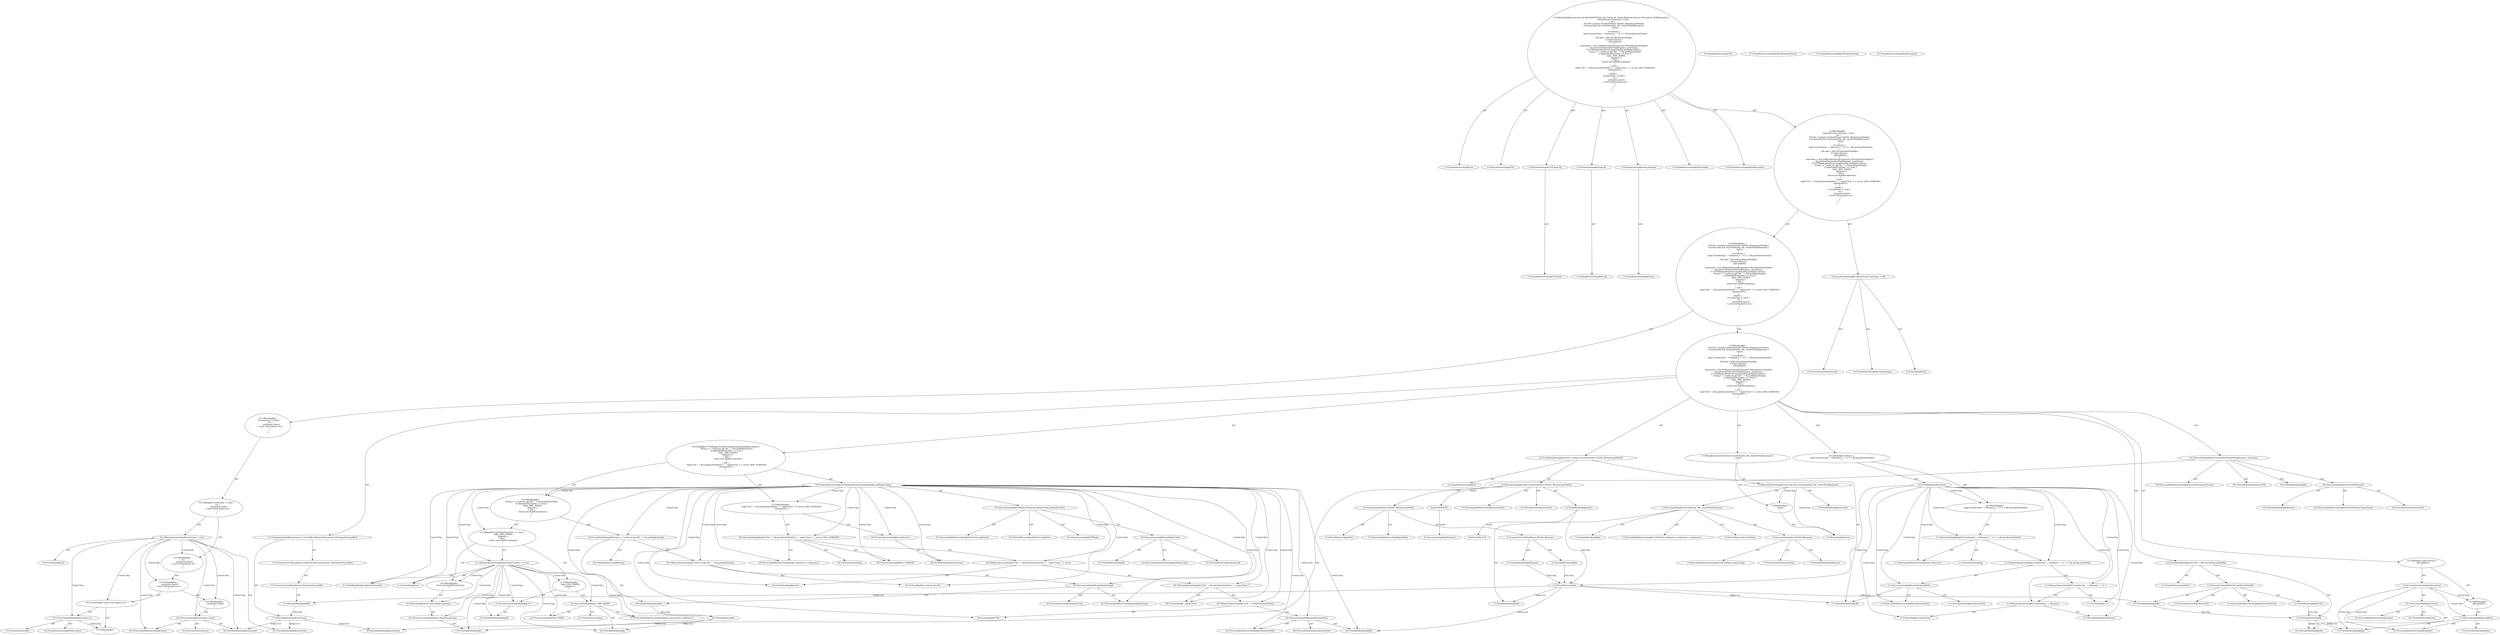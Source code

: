 digraph "getFile#?,FTPClient,String,String" {
0 [label="2:CtTypeReferenceImpl@void" shape=ellipse]
1 [label="2:CtVirtualElement@getFile" shape=ellipse]
2 [label="2:CtParameterImpl@FTPClient ftp" shape=ellipse]
3 [label="2:CtTypeReferenceImpl@FTPClient" shape=ellipse]
4 [label="2:CtParameterImpl@String dir" shape=ellipse]
5 [label="2:CtTypeReferenceImpl@String" shape=ellipse]
6 [label="2:CtParameterImpl@String filename" shape=ellipse]
7 [label="2:CtTypeReferenceImpl@String" shape=ellipse]
8 [label="3:CtTypeReferenceImpl@IOException" shape=ellipse]
9 [label="3:CtTypeReferenceImpl@BuildException" shape=ellipse]
10 [label="4:CtTypeReferenceImpl@OutputStream" shape=ellipse]
11 [label="4:CtLiteralImpl@null" shape=ellipse]
12 [label="4:CtVirtualElement@outstream" shape=ellipse]
13 [label="4:CtLocalVariableImpl@OutputStream outstream = null" shape=ellipse]
14 [label="6:CtTypeReferenceImpl@File" shape=ellipse]
15 [label="6:CtExecutableReferenceImpl@resolveFile()" shape=ellipse]
16 [label="6:CtVirtualElement@resolveFile" shape=ellipse]
17 [label="6:CtFieldReadImpl@project" shape=ellipse]
18 [label="6:CtExecutableReferenceImpl@getPath()" shape=ellipse]
19 [label="6:CtVirtualElement@getPath" shape=ellipse]
20 [label="6:CtTypeReferenceImpl@File" shape=ellipse]
21 [label="6:CtVariableReadImpl@dir" shape=ellipse]
22 [label="6:CtVariableReadImpl@filename" shape=ellipse]
23 [label="6:CtConstructorCallImpl@new File(dir, filename)" shape=ellipse]
24 [label="6:CtInvocationImpl@new File(dir, filename).getPath()" shape=ellipse]
25 [label="6:CtInvocationImpl@project.resolveFile(new File(dir, filename).getPath())" shape=ellipse]
26 [label="6:CtVirtualElement@file" shape=ellipse]
27 [label="6:CtLocalVariableImpl@File file = project.resolveFile(new File(dir, filename).getPath())" shape=ellipse]
28 [label="7:CtFieldReadImpl@newerOnly" shape=ellipse]
29 [label="7:CtExecutableReferenceImpl@isUpToDate(<unknown>,<unknown>,<unknown>)" shape=ellipse]
30 [label="7:CtVirtualElement@isUpToDate" shape=ellipse]
31 [label="7:CtVariableReadImpl@ftp" shape=ellipse]
32 [label="7:CtVariableReadImpl@file" shape=ellipse]
33 [label="7:CtExecutableReferenceImpl@resolveFile(java.lang.String)" shape=ellipse]
34 [label="7:CtVirtualElement@resolveFile" shape=ellipse]
35 [label="7:CtVariableReadImpl@filename" shape=ellipse]
36 [label="7:CtInvocationImpl@resolveFile(filename)" shape=ellipse]
37 [label="7:CtInvocationImpl@isUpToDate(ftp, file, resolveFile(filename))" shape=ellipse]
38 [label="7:CtBinaryOperatorImpl@newerOnly && isUpToDate(ftp, file, resolveFile(filename))" shape=ellipse]
39 [label="8:CtReturnImpl@return" shape=ellipse]
40 [label="7:CtBlockImpl@\{
    return;
\}" shape=ellipse]
41 [label="7:CtIfImpl@if (newerOnly && isUpToDate(ftp, file, resolveFile(filename))) \{
    return;
\}" shape=ellipse]
42 [label="10:CtFieldReadImpl@verbose" shape=ellipse]
43 [label="11:CtExecutableReferenceImpl@log(<unknown>)" shape=ellipse]
44 [label="11:CtVirtualElement@log" shape=ellipse]
45 [label="11:CtLiteralImpl@\"transferring \"" shape=ellipse]
46 [label="11:CtVariableReadImpl@filename" shape=ellipse]
47 [label="11:CtBinaryOperatorImpl@(\"transferring \" + filename)" shape=ellipse]
48 [label="11:CtLiteralImpl@\" to \"" shape=ellipse]
49 [label="11:CtBinaryOperatorImpl@((\"transferring \" + filename) + \" to \")" shape=ellipse]
50 [label="11:CtExecutableReferenceImpl@getAbsolutePath()" shape=ellipse]
51 [label="11:CtVirtualElement@getAbsolutePath" shape=ellipse]
52 [label="11:CtVariableReadImpl@file" shape=ellipse]
53 [label="11:CtInvocationImpl@file.getAbsolutePath()" shape=ellipse]
54 [label="11:CtBinaryOperatorImpl@((\"transferring \" + filename) + \" to \") + file.getAbsolutePath()" shape=ellipse]
55 [label="11:CtInvocationImpl@log(((\"transferring \" + filename) + \" to \") + file.getAbsolutePath())" shape=ellipse]
56 [label="10:CtBlockImpl@\{
    log(((\"transferring \" + filename) + \" to \") + file.getAbsolutePath());
\}" shape=ellipse]
57 [label="10:CtIfImpl@if (verbose) \{
    log(((\"transferring \" + filename) + \" to \") + file.getAbsolutePath());
\}" shape=ellipse]
58 [label="13:CtTypeReferenceImpl@File" shape=ellipse]
59 [label="13:CtExecutableReferenceImpl@getParentFile(File)" shape=ellipse]
60 [label="13:CtVirtualElement@getParentFile" shape=ellipse]
61 [label="13:CtFieldReadImpl@fileUtils" shape=ellipse]
62 [label="13:CtVariableReadImpl@file" shape=ellipse]
63 [label="13:CtInvocationImpl@fileUtils.getParentFile(file)" shape=ellipse]
64 [label="13:CtVirtualElement@pdir" shape=ellipse]
65 [label="13:CtLocalVariableImpl@File pdir = fileUtils.getParentFile(file)" shape=ellipse]
66 [label="14:CtExecutableReferenceImpl@exists()" shape=ellipse]
67 [label="14:CtVirtualElement@exists" shape=ellipse]
68 [label="14:CtVariableReadImpl@pdir" shape=ellipse]
69 [label="14:CtInvocationImpl@pdir.exists()" shape=ellipse]
70 [label="14:CtUnaryOperatorImpl@!pdir.exists()" shape=ellipse]
71 [label="15:CtExecutableReferenceImpl@mkdirs()" shape=ellipse]
72 [label="15:CtVirtualElement@mkdirs" shape=ellipse]
73 [label="15:CtVariableReadImpl@pdir" shape=ellipse]
74 [label="15:CtInvocationImpl@pdir.mkdirs()" shape=ellipse]
75 [label="14:CtBlockImpl@\{
    pdir.mkdirs();
\}" shape=ellipse]
76 [label="14:CtIfImpl@if (!pdir.exists()) \{
    pdir.mkdirs();
\}" shape=ellipse]
77 [label="17:CtVariableWriteImpl@outstream" shape=ellipse]
78 [label="17:CtTypeReferenceImpl@BufferedOutputStream" shape=ellipse]
79 [label="17:CtTypeReferenceImpl@FileOutputStream" shape=ellipse]
80 [label="17:CtVariableReadImpl@file" shape=ellipse]
81 [label="17:CtConstructorCallImpl@new FileOutputStream(file)" shape=ellipse]
82 [label="17:CtConstructorCallImpl@new BufferedOutputStream(new FileOutputStream(file))" shape=ellipse]
83 [label="17:CtAssignmentImpl@outstream = new BufferedOutputStream(new FileOutputStream(file))" shape=ellipse]
84 [label="18:CtExecutableReferenceImpl@retrieveFile(OutputStream)" shape=ellipse]
85 [label="18:CtVirtualElement@retrieveFile" shape=ellipse]
86 [label="18:CtVariableReadImpl@ftp" shape=ellipse]
87 [label="18:CtExecutableReferenceImpl@resolveFile(java.lang.String)" shape=ellipse]
88 [label="18:CtVirtualElement@resolveFile" shape=ellipse]
89 [label="18:CtVariableReadImpl@filename" shape=ellipse]
90 [label="18:CtInvocationImpl@resolveFile(filename)" shape=ellipse]
91 [label="18:CtVariableReadImpl@outstream" shape=ellipse]
92 [label="18:CtInvocationImpl@ftp.retrieveFile(resolveFile(filename), outstream)" shape=ellipse]
93 [label="19:CtExecutableReferenceImpl@isPositiveCompletion()" shape=ellipse]
94 [label="19:CtVirtualElement@isPositiveCompletion" shape=ellipse]
95 [label="19:CtTypeAccessImpl@FTPReply" shape=ellipse]
96 [label="19:CtExecutableReferenceImpl@getReplyCode()" shape=ellipse]
97 [label="19:CtVirtualElement@getReplyCode" shape=ellipse]
98 [label="19:CtVariableReadImpl@ftp" shape=ellipse]
99 [label="19:CtInvocationImpl@ftp.getReplyCode()" shape=ellipse]
100 [label="19:CtInvocationImpl@FTPReply.isPositiveCompletion(ftp.getReplyCode())" shape=ellipse]
101 [label="19:CtUnaryOperatorImpl@!FTPReply.isPositiveCompletion(ftp.getReplyCode())" shape=ellipse]
102 [label="20:CtTypeReferenceImpl@String" shape=ellipse]
103 [label="20:CtLiteralImpl@\"could not get file: \"" shape=ellipse]
104 [label="20:CtExecutableReferenceImpl@getReplyString()" shape=ellipse]
105 [label="20:CtVirtualElement@getReplyString" shape=ellipse]
106 [label="20:CtVariableReadImpl@ftp" shape=ellipse]
107 [label="20:CtInvocationImpl@ftp.getReplyString()" shape=ellipse]
108 [label="20:CtBinaryOperatorImpl@\"could not get file: \" + ftp.getReplyString()" shape=ellipse]
109 [label="20:CtVirtualElement@s" shape=ellipse]
110 [label="20:CtLocalVariableImpl@String s = \"could not get file: \" + ftp.getReplyString()" shape=ellipse]
111 [label="21:CtFieldReadImpl@skipFailedTransfers" shape=ellipse]
112 [label="21:CtLiteralImpl@true" shape=ellipse]
113 [label="21:CtBinaryOperatorImpl@skipFailedTransfers == true" shape=ellipse]
114 [label="22:CtExecutableReferenceImpl@log(java.lang.String,<unknown>)" shape=ellipse]
115 [label="22:CtVirtualElement@log" shape=ellipse]
116 [label="22:CtVariableReadImpl@s" shape=ellipse]
117 [label="22:CtTypeAccessImpl@MSG_WARN" shape=ellipse]
118 [label="22:CtInvocationImpl@log(s, MSG_WARN)" shape=ellipse]
119 [label="23:CtFieldWriteImpl@skipped" shape=ellipse]
120 [label="23:CtUnaryOperatorImpl@skipped++" shape=ellipse]
121 [label="21:CtBlockImpl@\{
    log(s, MSG_WARN);
    skipped++;
\}" shape=ellipse]
122 [label="25:CtTypeReferenceImpl@BuildException" shape=ellipse]
123 [label="25:CtVariableReadImpl@s" shape=ellipse]
124 [label="25:CtConstructorCallImpl@new BuildException(s)" shape=ellipse]
125 [label="25:CtThrowImpl@throw new BuildException(s)" shape=ellipse]
126 [label="24:CtBlockImpl@\{
    throw new BuildException(s);
\}" shape=ellipse]
127 [label="21:CtIfImpl@if (skipFailedTransfers == true) \{
    log(s, MSG_WARN);
    skipped++;
\} else \{
    throw new BuildException(s);
\}" shape=ellipse]
128 [label="19:CtBlockImpl@\{
    String s = \"could not get file: \" + ftp.getReplyString();
    if (skipFailedTransfers == true) \{
        log(s, MSG_WARN);
        skipped++;
    \} else \{
        throw new BuildException(s);
    \}
\}" shape=ellipse]
129 [label="28:CtExecutableReferenceImpl@log(<unknown>,<unknown>)" shape=ellipse]
130 [label="28:CtVirtualElement@log" shape=ellipse]
131 [label="28:CtLiteralImpl@\"File \"" shape=ellipse]
132 [label="28:CtExecutableReferenceImpl@getAbsolutePath()" shape=ellipse]
133 [label="28:CtVirtualElement@getAbsolutePath" shape=ellipse]
134 [label="28:CtVariableReadImpl@file" shape=ellipse]
135 [label="28:CtInvocationImpl@file.getAbsolutePath()" shape=ellipse]
136 [label="28:CtBinaryOperatorImpl@(\"File \" + file.getAbsolutePath())" shape=ellipse]
137 [label="28:CtLiteralImpl@\" copied from \"" shape=ellipse]
138 [label="28:CtBinaryOperatorImpl@((\"File \" + file.getAbsolutePath()) + \" copied from \")" shape=ellipse]
139 [label="28:CtFieldReadImpl@server" shape=ellipse]
140 [label="28:CtBinaryOperatorImpl@((\"File \" + file.getAbsolutePath()) + \" copied from \") + server" shape=ellipse]
141 [label="28:CtTypeAccessImpl@MSG_VERBOSE" shape=ellipse]
142 [label="28:CtInvocationImpl@log(((\"File \" + file.getAbsolutePath()) + \" copied from \") + server, MSG_VERBOSE)" shape=ellipse]
143 [label="29:CtFieldWriteImpl@transferred" shape=ellipse]
144 [label="29:CtUnaryOperatorImpl@transferred++" shape=ellipse]
145 [label="27:CtBlockImpl@\{
    log(((\"File \" + file.getAbsolutePath()) + \" copied from \") + server, MSG_VERBOSE);
    transferred++;
\}" shape=ellipse]
146 [label="19:CtIfImpl@if (!FTPReply.isPositiveCompletion(ftp.getReplyCode())) \{
    String s = \"could not get file: \" + ftp.getReplyString();
    if (skipFailedTransfers == true) \{
        log(s, MSG_WARN);
        skipped++;
    \} else \{
        throw new BuildException(s);
    \}
\} else \{
    log(((\"File \" + file.getAbsolutePath()) + \" copied from \") + server, MSG_VERBOSE);
    transferred++;
\}" shape=ellipse]
147 [label="5:CtBlockImpl@\{
    File file = project.resolveFile(new File(dir, filename).getPath());
    if (newerOnly && isUpToDate(ftp, file, resolveFile(filename))) \{
        return;
    \}
    if (verbose) \{
        log(((\"transferring \" + filename) + \" to \") + file.getAbsolutePath());
    \}
    File pdir = fileUtils.getParentFile(file);
    if (!pdir.exists()) \{
        pdir.mkdirs();
    \}
    outstream = new BufferedOutputStream(new FileOutputStream(file));
    ftp.retrieveFile(resolveFile(filename), outstream);
    if (!FTPReply.isPositiveCompletion(ftp.getReplyCode())) \{
        String s = \"could not get file: \" + ftp.getReplyString();
        if (skipFailedTransfers == true) \{
            log(s, MSG_WARN);
            skipped++;
        \} else \{
            throw new BuildException(s);
        \}
    \} else \{
        log(((\"File \" + file.getAbsolutePath()) + \" copied from \") + server, MSG_VERBOSE);
        transferred++;
    \}
\}" shape=ellipse]
148 [label="32:CtVariableReadImpl@outstream" shape=ellipse]
149 [label="32:CtLiteralImpl@null" shape=ellipse]
150 [label="32:CtBinaryOperatorImpl@outstream != null" shape=ellipse]
151 [label="34:CtExecutableReferenceImpl@close()" shape=ellipse]
152 [label="34:CtVirtualElement@close" shape=ellipse]
153 [label="34:CtVariableReadImpl@outstream" shape=ellipse]
154 [label="34:CtInvocationImpl@outstream.close()" shape=ellipse]
155 [label="33:CtBlockImpl@\{
    outstream.close();
\}" shape=ellipse]
156 [label="35:CtVirtualElement@ex" shape=ellipse]
157 [label="35:CtTypeReferenceImpl@IOException" shape=ellipse]
158 [label="35:CtCatchVariableImpl@IOException ex" shape=ellipse]
159 [label="35:CtBlockImpl@\{
\}" shape=ellipse]
160 [label="35:CtCatchImpl@ catch (IOException ex) \{
\}" shape=ellipse]
161 [label="33:CtTryImpl@try \{
    outstream.close();
\} catch (IOException ex) \{
\}" shape=ellipse]
162 [label="32:CtBlockImpl@\{
    try \{
        outstream.close();
    \} catch (IOException ex) \{
    \}
\}" shape=ellipse]
163 [label="32:CtIfImpl@if (outstream != null) \{
    try \{
        outstream.close();
    \} catch (IOException ex) \{
    \}
\}" shape=ellipse]
164 [label="31:CtBlockImpl@\{
    if (outstream != null) \{
        try \{
            outstream.close();
        \} catch (IOException ex) \{
        \}
    \}
\}" shape=ellipse]
165 [label="5:CtTryImpl@try \{
    File file = project.resolveFile(new File(dir, filename).getPath());
    if (newerOnly && isUpToDate(ftp, file, resolveFile(filename))) \{
        return;
    \}
    if (verbose) \{
        log(((\"transferring \" + filename) + \" to \") + file.getAbsolutePath());
    \}
    File pdir = fileUtils.getParentFile(file);
    if (!pdir.exists()) \{
        pdir.mkdirs();
    \}
    outstream = new BufferedOutputStream(new FileOutputStream(file));
    ftp.retrieveFile(resolveFile(filename), outstream);
    if (!FTPReply.isPositiveCompletion(ftp.getReplyCode())) \{
        String s = \"could not get file: \" + ftp.getReplyString();
        if (skipFailedTransfers == true) \{
            log(s, MSG_WARN);
            skipped++;
        \} else \{
            throw new BuildException(s);
        \}
    \} else \{
        log(((\"File \" + file.getAbsolutePath()) + \" copied from \") + server, MSG_VERBOSE);
        transferred++;
    \}
\} finally \{
    if (outstream != null) \{
        try \{
            outstream.close();
        \} catch (IOException ex) \{
        \}
    \}
\}" shape=ellipse]
166 [label="3:CtBlockImpl@\{
    OutputStream outstream = null;
    try \{
        File file = project.resolveFile(new File(dir, filename).getPath());
        if (newerOnly && isUpToDate(ftp, file, resolveFile(filename))) \{
            return;
        \}
        if (verbose) \{
            log(((\"transferring \" + filename) + \" to \") + file.getAbsolutePath());
        \}
        File pdir = fileUtils.getParentFile(file);
        if (!pdir.exists()) \{
            pdir.mkdirs();
        \}
        outstream = new BufferedOutputStream(new FileOutputStream(file));
        ftp.retrieveFile(resolveFile(filename), outstream);
        if (!FTPReply.isPositiveCompletion(ftp.getReplyCode())) \{
            String s = \"could not get file: \" + ftp.getReplyString();
            if (skipFailedTransfers == true) \{
                log(s, MSG_WARN);
                skipped++;
            \} else \{
                throw new BuildException(s);
            \}
        \} else \{
            log(((\"File \" + file.getAbsolutePath()) + \" copied from \") + server, MSG_VERBOSE);
            transferred++;
        \}
    \} finally \{
        if (outstream != null) \{
            try \{
                outstream.close();
            \} catch (IOException ex) \{
            \}
        \}
    \}
\}" shape=ellipse]
167 [label="2:CtMethodImpl@protected void getFile(FTPClient ftp, String dir, String filename) throws IOException, BuildException \{
    OutputStream outstream = null;
    try \{
        File file = project.resolveFile(new File(dir, filename).getPath());
        if (newerOnly && isUpToDate(ftp, file, resolveFile(filename))) \{
            return;
        \}
        if (verbose) \{
            log(((\"transferring \" + filename) + \" to \") + file.getAbsolutePath());
        \}
        File pdir = fileUtils.getParentFile(file);
        if (!pdir.exists()) \{
            pdir.mkdirs();
        \}
        outstream = new BufferedOutputStream(new FileOutputStream(file));
        ftp.retrieveFile(resolveFile(filename), outstream);
        if (!FTPReply.isPositiveCompletion(ftp.getReplyCode())) \{
            String s = \"could not get file: \" + ftp.getReplyString();
            if (skipFailedTransfers == true) \{
                log(s, MSG_WARN);
                skipped++;
            \} else \{
                throw new BuildException(s);
            \}
        \} else \{
            log(((\"File \" + file.getAbsolutePath()) + \" copied from \") + server, MSG_VERBOSE);
            transferred++;
        \}
    \} finally \{
        if (outstream != null) \{
            try \{
                outstream.close();
            \} catch (IOException ex) \{
            \}
        \}
    \}
\}" shape=ellipse]
168 [label="6:Delete@DELETE" shape=ellipse]
169 [label="6:Insert@INSERT" shape=ellipse]
170 [label="6:CtInvocationImpl@getProject()" shape=ellipse]
2 -> 3 [label="AST"];
4 -> 5 [label="AST"];
6 -> 7 [label="AST"];
13 -> 12 [label="AST"];
13 -> 10 [label="AST"];
13 -> 11 [label="AST"];
17 -> 26 [label="Data Dep"];
17 -> 168 [label="Action"];
21 -> 26 [label="Data Dep"];
22 -> 26 [label="Data Dep"];
23 -> 21 [label="AST"];
23 -> 22 [label="AST"];
24 -> 19 [label="AST"];
24 -> 23 [label="AST"];
24 -> 18 [label="AST"];
25 -> 16 [label="AST"];
25 -> 17 [label="AST"];
25 -> 15 [label="AST"];
25 -> 24 [label="AST"];
25 -> 169 [label="Action"];
26 -> 32 [label="Define-Use"];
26 -> 52 [label="Define-Use"];
26 -> 62 [label="Define-Use"];
26 -> 80 [label="Define-Use"];
26 -> 134 [label="Define-Use"];
27 -> 26 [label="AST"];
27 -> 14 [label="AST"];
27 -> 25 [label="AST"];
36 -> 34 [label="AST"];
36 -> 33 [label="AST"];
36 -> 35 [label="AST"];
37 -> 30 [label="AST"];
37 -> 29 [label="AST"];
37 -> 31 [label="AST"];
37 -> 32 [label="AST"];
37 -> 36 [label="AST"];
38 -> 28 [label="AST"];
38 -> 37 [label="AST"];
38 -> 40 [label="Control Dep"];
38 -> 39 [label="Control Dep"];
40 -> 39 [label="AST"];
41 -> 38 [label="AST"];
41 -> 40 [label="AST"];
42 -> 56 [label="Control Dep"];
42 -> 55 [label="Control Dep"];
42 -> 43 [label="Control Dep"];
42 -> 54 [label="Control Dep"];
42 -> 49 [label="Control Dep"];
42 -> 47 [label="Control Dep"];
42 -> 45 [label="Control Dep"];
42 -> 46 [label="Control Dep"];
42 -> 48 [label="Control Dep"];
42 -> 53 [label="Control Dep"];
42 -> 50 [label="Control Dep"];
42 -> 52 [label="Control Dep"];
47 -> 45 [label="AST"];
47 -> 46 [label="AST"];
49 -> 47 [label="AST"];
49 -> 48 [label="AST"];
53 -> 51 [label="AST"];
53 -> 52 [label="AST"];
53 -> 50 [label="AST"];
54 -> 49 [label="AST"];
54 -> 53 [label="AST"];
55 -> 44 [label="AST"];
55 -> 43 [label="AST"];
55 -> 54 [label="AST"];
56 -> 55 [label="AST"];
57 -> 42 [label="AST"];
57 -> 56 [label="AST"];
61 -> 64 [label="Data Dep"];
62 -> 64 [label="Data Dep"];
63 -> 60 [label="AST"];
63 -> 61 [label="AST"];
63 -> 59 [label="AST"];
63 -> 62 [label="AST"];
64 -> 68 [label="Define-Use"];
64 -> 73 [label="Define-Use"];
65 -> 64 [label="AST"];
65 -> 58 [label="AST"];
65 -> 63 [label="AST"];
69 -> 67 [label="AST"];
69 -> 68 [label="AST"];
69 -> 66 [label="AST"];
70 -> 69 [label="AST"];
70 -> 75 [label="Control Dep"];
70 -> 74 [label="Control Dep"];
70 -> 71 [label="Control Dep"];
70 -> 73 [label="Control Dep"];
74 -> 72 [label="AST"];
74 -> 73 [label="AST"];
74 -> 71 [label="AST"];
75 -> 74 [label="AST"];
76 -> 70 [label="AST"];
76 -> 75 [label="AST"];
77 -> 91 [label="Define-Use"];
77 -> 148 [label="Define-Use"];
77 -> 153 [label="Define-Use"];
80 -> 77 [label="Data Dep"];
81 -> 80 [label="AST"];
82 -> 81 [label="AST"];
83 -> 77 [label="AST"];
83 -> 82 [label="AST"];
90 -> 88 [label="AST"];
90 -> 87 [label="AST"];
90 -> 89 [label="AST"];
92 -> 85 [label="AST"];
92 -> 86 [label="AST"];
92 -> 84 [label="AST"];
92 -> 90 [label="AST"];
92 -> 91 [label="AST"];
99 -> 97 [label="AST"];
99 -> 98 [label="AST"];
99 -> 96 [label="AST"];
100 -> 94 [label="AST"];
100 -> 95 [label="AST"];
100 -> 93 [label="AST"];
100 -> 99 [label="AST"];
101 -> 100 [label="AST"];
101 -> 128 [label="Control Dep"];
101 -> 110 [label="Control Dep"];
101 -> 108 [label="Control Dep"];
101 -> 103 [label="Control Dep"];
101 -> 107 [label="Control Dep"];
101 -> 104 [label="Control Dep"];
101 -> 106 [label="Control Dep"];
101 -> 127 [label="Control Dep"];
101 -> 113 [label="Control Dep"];
101 -> 111 [label="Control Dep"];
101 -> 112 [label="Control Dep"];
101 -> 145 [label="Control Dep"];
101 -> 142 [label="Control Dep"];
101 -> 129 [label="Control Dep"];
101 -> 140 [label="Control Dep"];
101 -> 138 [label="Control Dep"];
101 -> 136 [label="Control Dep"];
101 -> 131 [label="Control Dep"];
101 -> 135 [label="Control Dep"];
101 -> 132 [label="Control Dep"];
101 -> 134 [label="Control Dep"];
101 -> 137 [label="Control Dep"];
101 -> 139 [label="Control Dep"];
101 -> 141 [label="Control Dep"];
101 -> 144 [label="Control Dep"];
101 -> 143 [label="Control Dep"];
106 -> 109 [label="Data Dep"];
107 -> 105 [label="AST"];
107 -> 106 [label="AST"];
107 -> 104 [label="AST"];
108 -> 103 [label="AST"];
108 -> 107 [label="AST"];
109 -> 116 [label="Define-Use"];
109 -> 123 [label="Define-Use"];
110 -> 109 [label="AST"];
110 -> 102 [label="AST"];
110 -> 108 [label="AST"];
113 -> 111 [label="AST"];
113 -> 112 [label="AST"];
113 -> 121 [label="Control Dep"];
113 -> 118 [label="Control Dep"];
113 -> 114 [label="Control Dep"];
113 -> 116 [label="Control Dep"];
113 -> 117 [label="Control Dep"];
113 -> 120 [label="Control Dep"];
113 -> 119 [label="Control Dep"];
113 -> 126 [label="Control Dep"];
113 -> 125 [label="Control Dep"];
113 -> 124 [label="Control Dep"];
113 -> 123 [label="Control Dep"];
118 -> 115 [label="AST"];
118 -> 114 [label="AST"];
118 -> 116 [label="AST"];
118 -> 117 [label="AST"];
120 -> 119 [label="AST"];
121 -> 118 [label="AST"];
121 -> 120 [label="AST"];
124 -> 123 [label="AST"];
125 -> 124 [label="AST"];
126 -> 125 [label="AST"];
127 -> 113 [label="AST"];
127 -> 121 [label="AST"];
127 -> 126 [label="AST"];
128 -> 110 [label="AST"];
128 -> 127 [label="AST"];
135 -> 133 [label="AST"];
135 -> 134 [label="AST"];
135 -> 132 [label="AST"];
136 -> 131 [label="AST"];
136 -> 135 [label="AST"];
138 -> 136 [label="AST"];
138 -> 137 [label="AST"];
140 -> 138 [label="AST"];
140 -> 139 [label="AST"];
142 -> 130 [label="AST"];
142 -> 129 [label="AST"];
142 -> 140 [label="AST"];
142 -> 141 [label="AST"];
144 -> 143 [label="AST"];
145 -> 142 [label="AST"];
145 -> 144 [label="AST"];
146 -> 101 [label="AST"];
146 -> 128 [label="AST"];
146 -> 145 [label="AST"];
147 -> 27 [label="AST"];
147 -> 41 [label="AST"];
147 -> 57 [label="AST"];
147 -> 65 [label="AST"];
147 -> 76 [label="AST"];
147 -> 83 [label="AST"];
147 -> 92 [label="AST"];
147 -> 146 [label="AST"];
150 -> 148 [label="AST"];
150 -> 149 [label="AST"];
150 -> 162 [label="Control Dep"];
150 -> 161 [label="Control Dep"];
150 -> 155 [label="Control Dep"];
150 -> 154 [label="Control Dep"];
150 -> 151 [label="Control Dep"];
150 -> 153 [label="Control Dep"];
150 -> 160 [label="Control Dep"];
150 -> 158 [label="Control Dep"];
154 -> 152 [label="AST"];
154 -> 153 [label="AST"];
154 -> 151 [label="AST"];
155 -> 154 [label="AST"];
158 -> 156 [label="AST"];
158 -> 157 [label="AST"];
158 -> 159 [label="Control Dep"];
160 -> 158 [label="AST"];
160 -> 159 [label="AST"];
161 -> 155 [label="AST"];
161 -> 160 [label="AST"];
162 -> 161 [label="AST"];
163 -> 150 [label="AST"];
163 -> 162 [label="AST"];
164 -> 163 [label="AST"];
165 -> 147 [label="AST"];
165 -> 164 [label="AST"];
166 -> 13 [label="AST"];
166 -> 165 [label="AST"];
167 -> 1 [label="AST"];
167 -> 0 [label="AST"];
167 -> 2 [label="AST"];
167 -> 4 [label="AST"];
167 -> 6 [label="AST"];
167 -> 8 [label="AST"];
167 -> 9 [label="AST"];
167 -> 166 [label="AST"];
169 -> 170 [label="Action"];
}